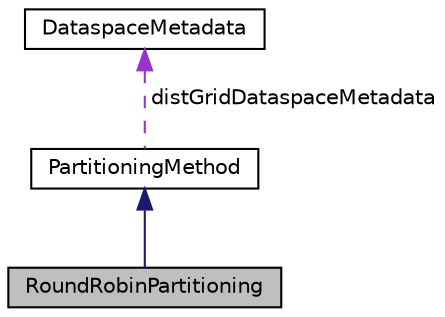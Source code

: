 digraph "RoundRobinPartitioning"
{
 // LATEX_PDF_SIZE
  bgcolor="transparent";
  edge [fontname="Helvetica",fontsize="10",labelfontname="Helvetica",labelfontsize="10"];
  node [fontname="Helvetica",fontsize="10",shape=record];
  Node1 [label="RoundRobinPartitioning",height=0.2,width=0.4,color="black", fillcolor="grey75", style="filled", fontcolor="black",tooltip="Simple round-robin partitioning method. Uses a single grid for the distribution and the partitioning."];
  Node2 -> Node1 [dir="back",color="midnightblue",fontsize="10",style="solid",fontname="Helvetica"];
  Node2 [label="PartitioningMethod",height=0.2,width=0.4,color="black",URL="$structPartitioningMethod.html",tooltip="Base class for the partitioning methods (abstract class)."];
  Node3 -> Node2 [dir="back",color="darkorchid3",fontsize="10",style="dashed",label=" distGridDataspaceMetadata" ,fontname="Helvetica"];
  Node3 [label="DataspaceMetadata",height=0.2,width=0.4,color="black",URL="$structDataspaceMetadata.html",tooltip="All dataspace related metadata, filled in after loading the dataset(s)."];
}

